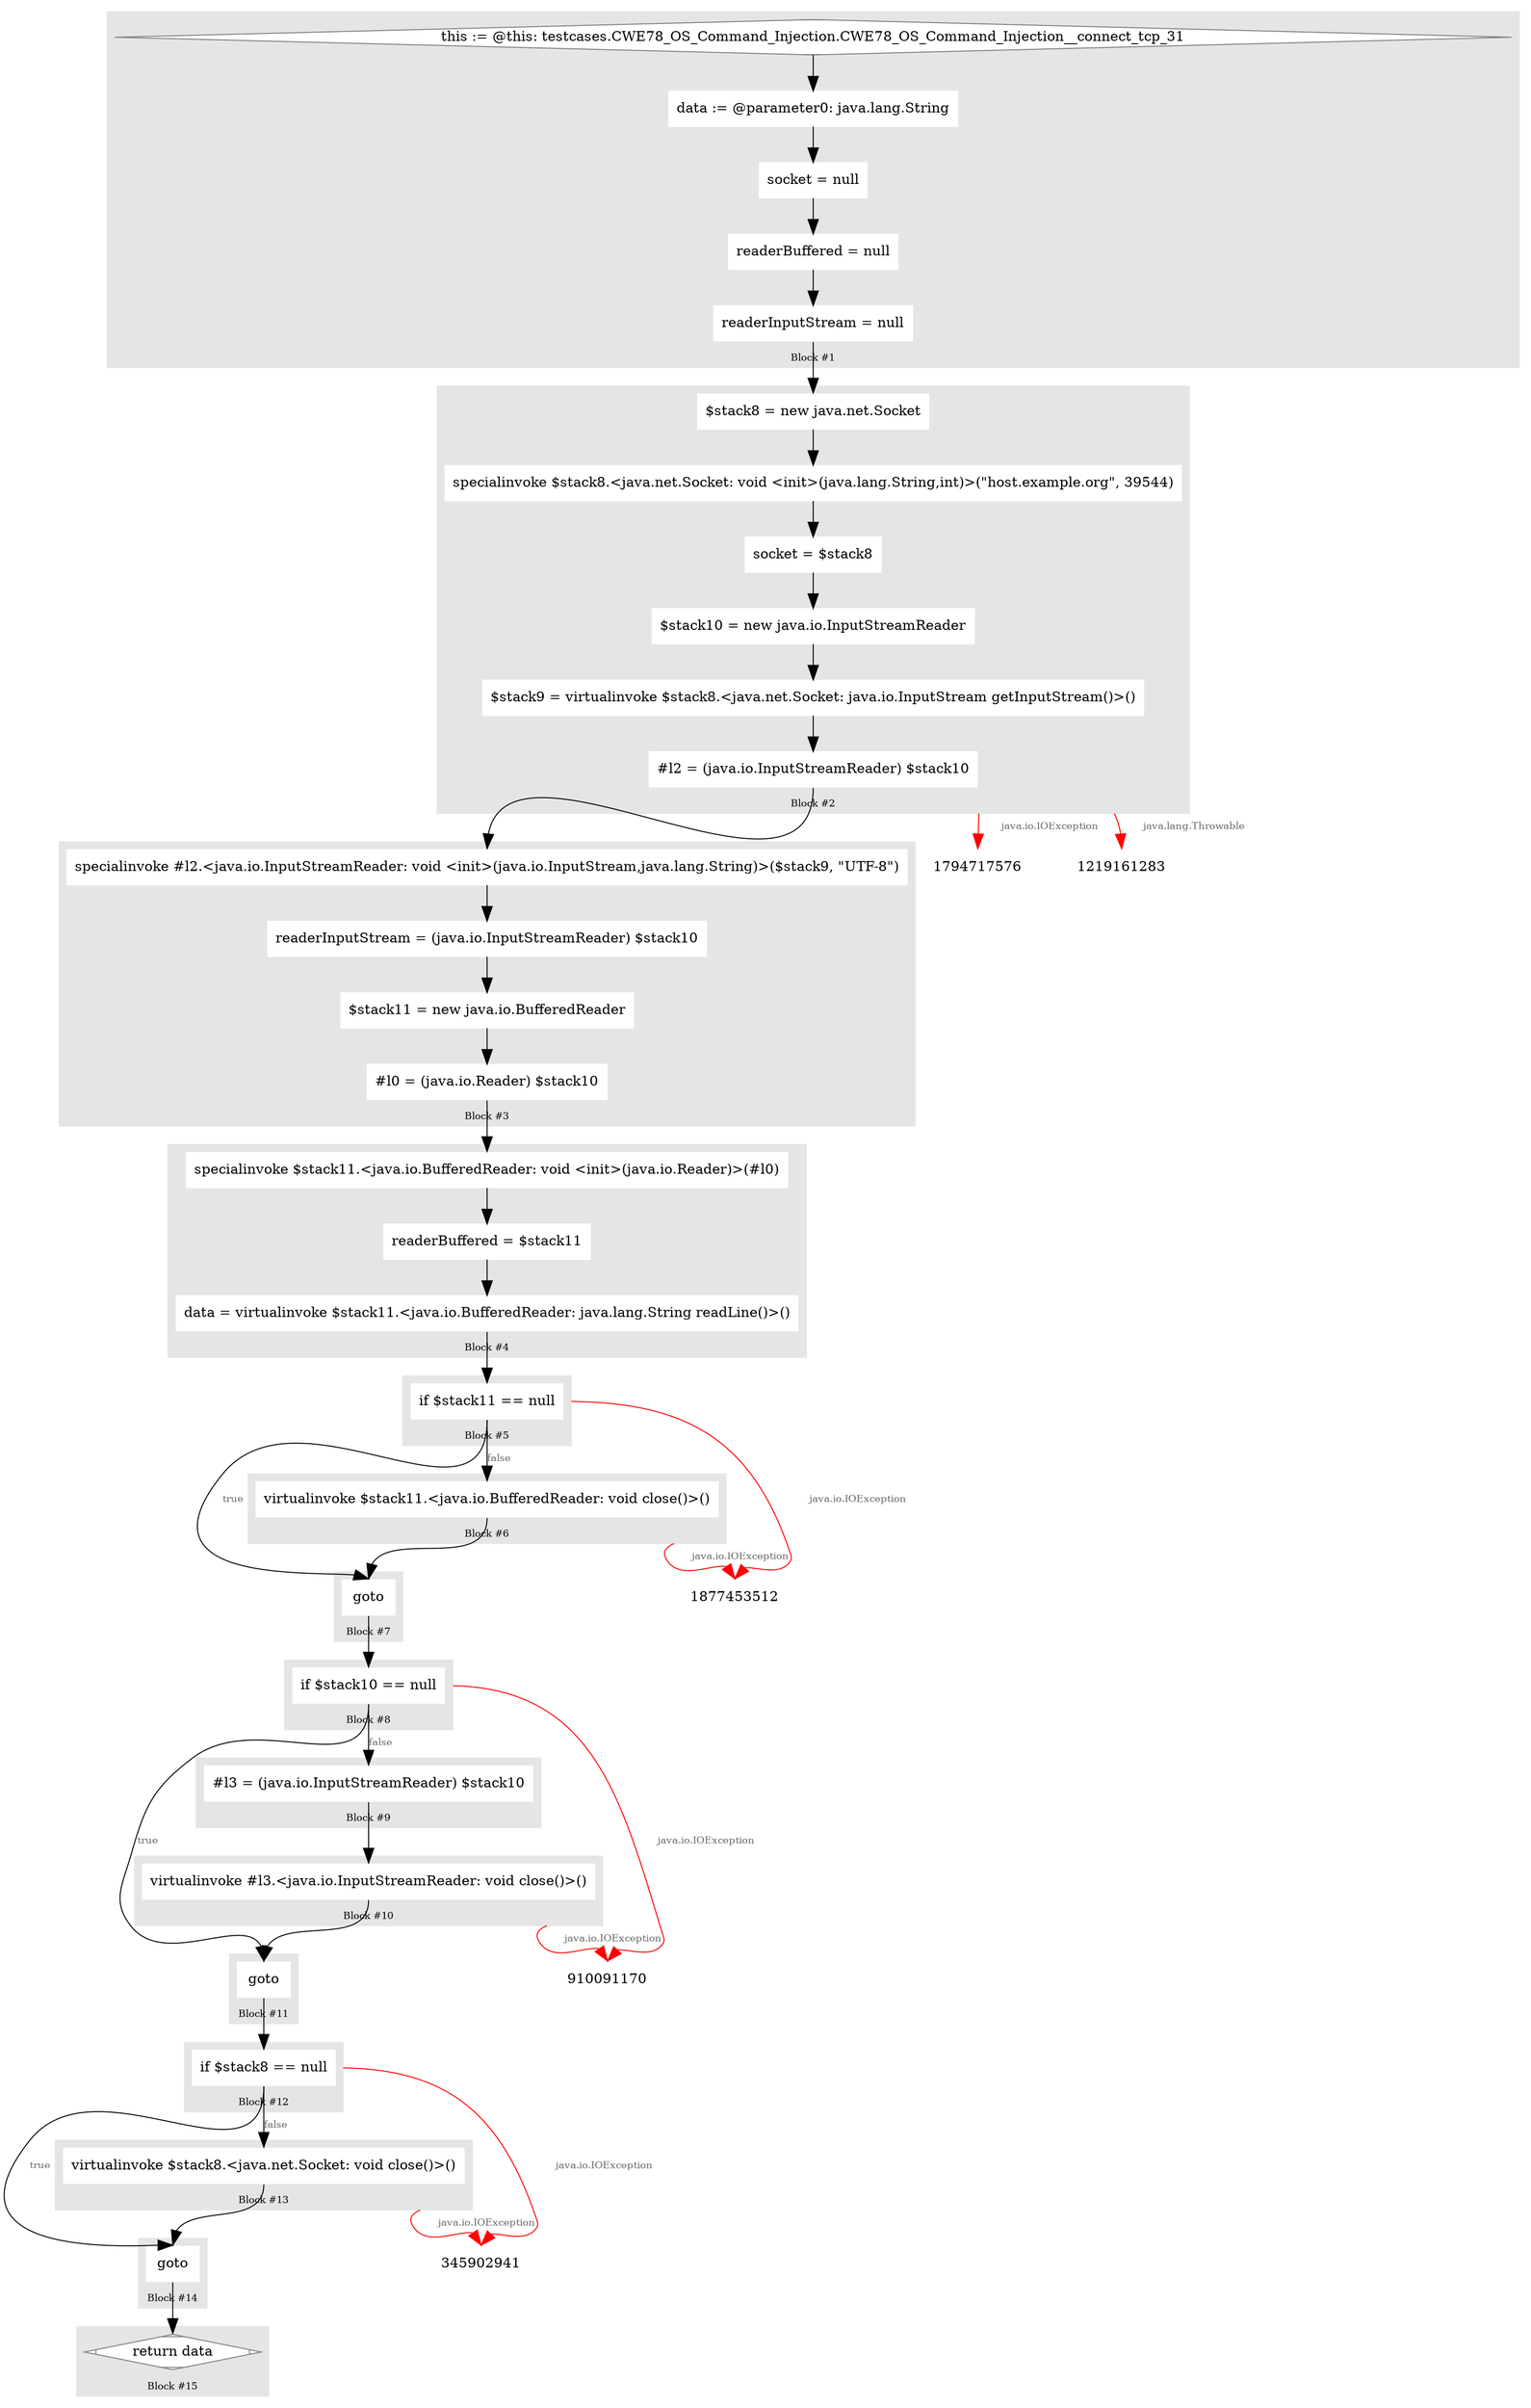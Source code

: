 digraph G {
	compound=true
	labelloc=b
	style=filled
	color=gray90
	node [shape=box,style=filled,color=white]
	edge [fontsize=10,arrowsize=1.5,fontcolor=grey40]
	fontsize=10

//  lines [133: 135] 
	subgraph cluster_1413378318 { 
		label = "Block #1"
		929776179[label="this := @this: testcases.CWE78_OS_Command_Injection.CWE78_OS_Command_Injection__connect_tcp_31",shape=Mdiamond,color=grey50,fillcolor=white]
		1157058691[label="data := @parameter0: java.lang.String"]
		1264413185[label="socket = null"]
		200224114[label="readerBuffered = null"]
		2095303566[label="readerInputStream = null"]

		929776179 -> 1157058691 -> 1264413185 -> 200224114 -> 2095303566
	}
	2095303566:s -> 1030228826:n

//  lines [140: 144] 
	subgraph cluster_494586676 { 
		label = "Block #2"
		1030228826[label="$stack8 = new java.net.Socket"]
		199640888[label="specialinvoke $stack8.&lt;java.net.Socket: void &lt;init&gt;(java.lang.String,int)&gt;(&quot;host.example.org&quot;, 39544)"]
		1243806178[label="socket = $stack8"]
		2129221032[label="$stack10 = new java.io.InputStreamReader"]
		77269878[label="$stack9 = virtualinvoke $stack8.&lt;java.net.Socket: java.io.InputStream getInputStream()&gt;()"]
		1791045777[label="#l2 = (java.io.InputStreamReader) $stack10"]

		1030228826 -> 199640888 -> 1243806178 -> 2129221032 -> 77269878 -> 1791045777
	}
	1791045777:s -> 889486595:n
	//exceptional edges 
	1791045777:e -> 1794717576:n [label="	java.io.IOException"color=red,ltail="cluster_494586676"]
	1791045777:e -> 1219161283:n [label="	java.lang.Throwable"color=red,ltail="cluster_494586676"]

//  lines [144: 145] 
	subgraph cluster_306980751 { 
		label = "Block #3"
		889486595[label="specialinvoke #l2.&lt;java.io.InputStreamReader: void &lt;init&gt;(java.io.InputStream,java.lang.String)&gt;($stack9, &quot;UTF-8&quot;)"]
		283717519[label="readerInputStream = (java.io.InputStreamReader) $stack10"]
		1990098664[label="$stack11 = new java.io.BufferedReader"]
		1472465[label="#l0 = (java.io.Reader) $stack10"]

		889486595 -> 283717519 -> 1990098664 -> 1472465
	}
	1472465:s -> 1686100174:n

//  lines [145: 148] 
	subgraph cluster_343856911 { 
		label = "Block #4"
		1686100174[label="specialinvoke $stack11.&lt;java.io.BufferedReader: void &lt;init&gt;(java.io.Reader)&gt;(#l0)"]
		1773283386[label="readerBuffered = $stack11"]
		313540687[label="data = virtualinvoke $stack11.&lt;java.io.BufferedReader: java.lang.String readLine()&gt;()"]

		1686100174 -> 1773283386 -> 313540687
	}
	313540687:s -> 1457410641:n

//  lines [159: 159] 
	subgraph cluster_611563982 { 
		label = "Block #5"
		1457410641[label="if $stack11 == null"]
	}
	1457410641:s -> 373182087:n[label="false"]
	1457410641:s -> 1071097621:n[label="true"]
	//exceptional edges 
	1457410641:e -> 1877453512:n [label="	java.io.IOException"color=red,ltail="cluster_611563982"]

//  lines [161: 161] 
	subgraph cluster_336484883 { 
		label = "Block #6"
		373182087[label="virtualinvoke $stack11.&lt;java.io.BufferedReader: void close()&gt;()"]
	}
	373182087:s -> 1071097621:n
	//exceptional edges 
	373182087:e -> 1877453512:n [label="	java.io.IOException"color=red,ltail="cluster_336484883"]

//  lines [167: 167] 
	subgraph cluster_876213901 { 
		label = "Block #7"
		1071097621[label="goto"]
	}
	1071097621:s -> 2085002312:n

//  lines [171: 171] 
	subgraph cluster_233021551 { 
		label = "Block #8"
		2085002312[label="if $stack10 == null"]
	}
	2085002312:s -> 1580297332:n[label="false"]
	2085002312:s -> 762227630:n[label="true"]
	//exceptional edges 
	2085002312:e -> 910091170:n [label="	java.io.IOException"color=red,ltail="cluster_233021551"]

//  lines [173: 173] 
	subgraph cluster_102617125 { 
		label = "Block #9"
		1580297332[label="#l3 = (java.io.InputStreamReader) $stack10"]
	}
	1580297332:s -> 1769193365:n

//  lines [173: 173] 
	subgraph cluster_736778932 { 
		label = "Block #10"
		1769193365[label="virtualinvoke #l3.&lt;java.io.InputStreamReader: void close()&gt;()"]
	}
	1769193365:s -> 762227630:n
	//exceptional edges 
	1769193365:e -> 910091170:n [label="	java.io.IOException"color=red,ltail="cluster_736778932"]

//  lines [179: 179] 
	subgraph cluster_1032000752 { 
		label = "Block #11"
		762227630[label="goto"]
	}
	762227630:s -> 117009527:n

//  lines [184: 184] 
	subgraph cluster_1004095028 { 
		label = "Block #12"
		117009527[label="if $stack8 == null"]
	}
	117009527:s -> 1000975683:n[label="false"]
	117009527:s -> 1454031203:n[label="true"]
	//exceptional edges 
	117009527:e -> 345902941:n [label="	java.io.IOException"color=red,ltail="cluster_1004095028"]

//  lines [186: 186] 
	subgraph cluster_1948863195 { 
		label = "Block #13"
		1000975683[label="virtualinvoke $stack8.&lt;java.net.Socket: void close()&gt;()"]
	}
	1000975683:s -> 1454031203:n
	//exceptional edges 
	1000975683:e -> 345902941:n [label="	java.io.IOException"color=red,ltail="cluster_1948863195"]

//  lines [192: 192] 
	subgraph cluster_1890187342 { 
		label = "Block #14"
		1454031203[label="goto"]
	}
	1454031203:s -> 275310919:n

//  lines [195: 195] 
	subgraph cluster_326298949 { 
		label = "Block #15"
		275310919[label="return data",shape=Mdiamond,color=grey50,fillcolor=white]
	}

}